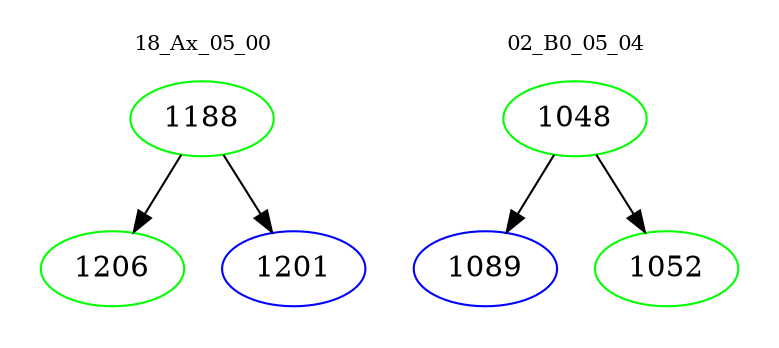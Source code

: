 digraph{
subgraph cluster_0 {
color = white
label = "18_Ax_05_00";
fontsize=10;
T0_1188 [label="1188", color="green"]
T0_1188 -> T0_1206 [color="black"]
T0_1206 [label="1206", color="green"]
T0_1188 -> T0_1201 [color="black"]
T0_1201 [label="1201", color="blue"]
}
subgraph cluster_1 {
color = white
label = "02_B0_05_04";
fontsize=10;
T1_1048 [label="1048", color="green"]
T1_1048 -> T1_1089 [color="black"]
T1_1089 [label="1089", color="blue"]
T1_1048 -> T1_1052 [color="black"]
T1_1052 [label="1052", color="green"]
}
}
